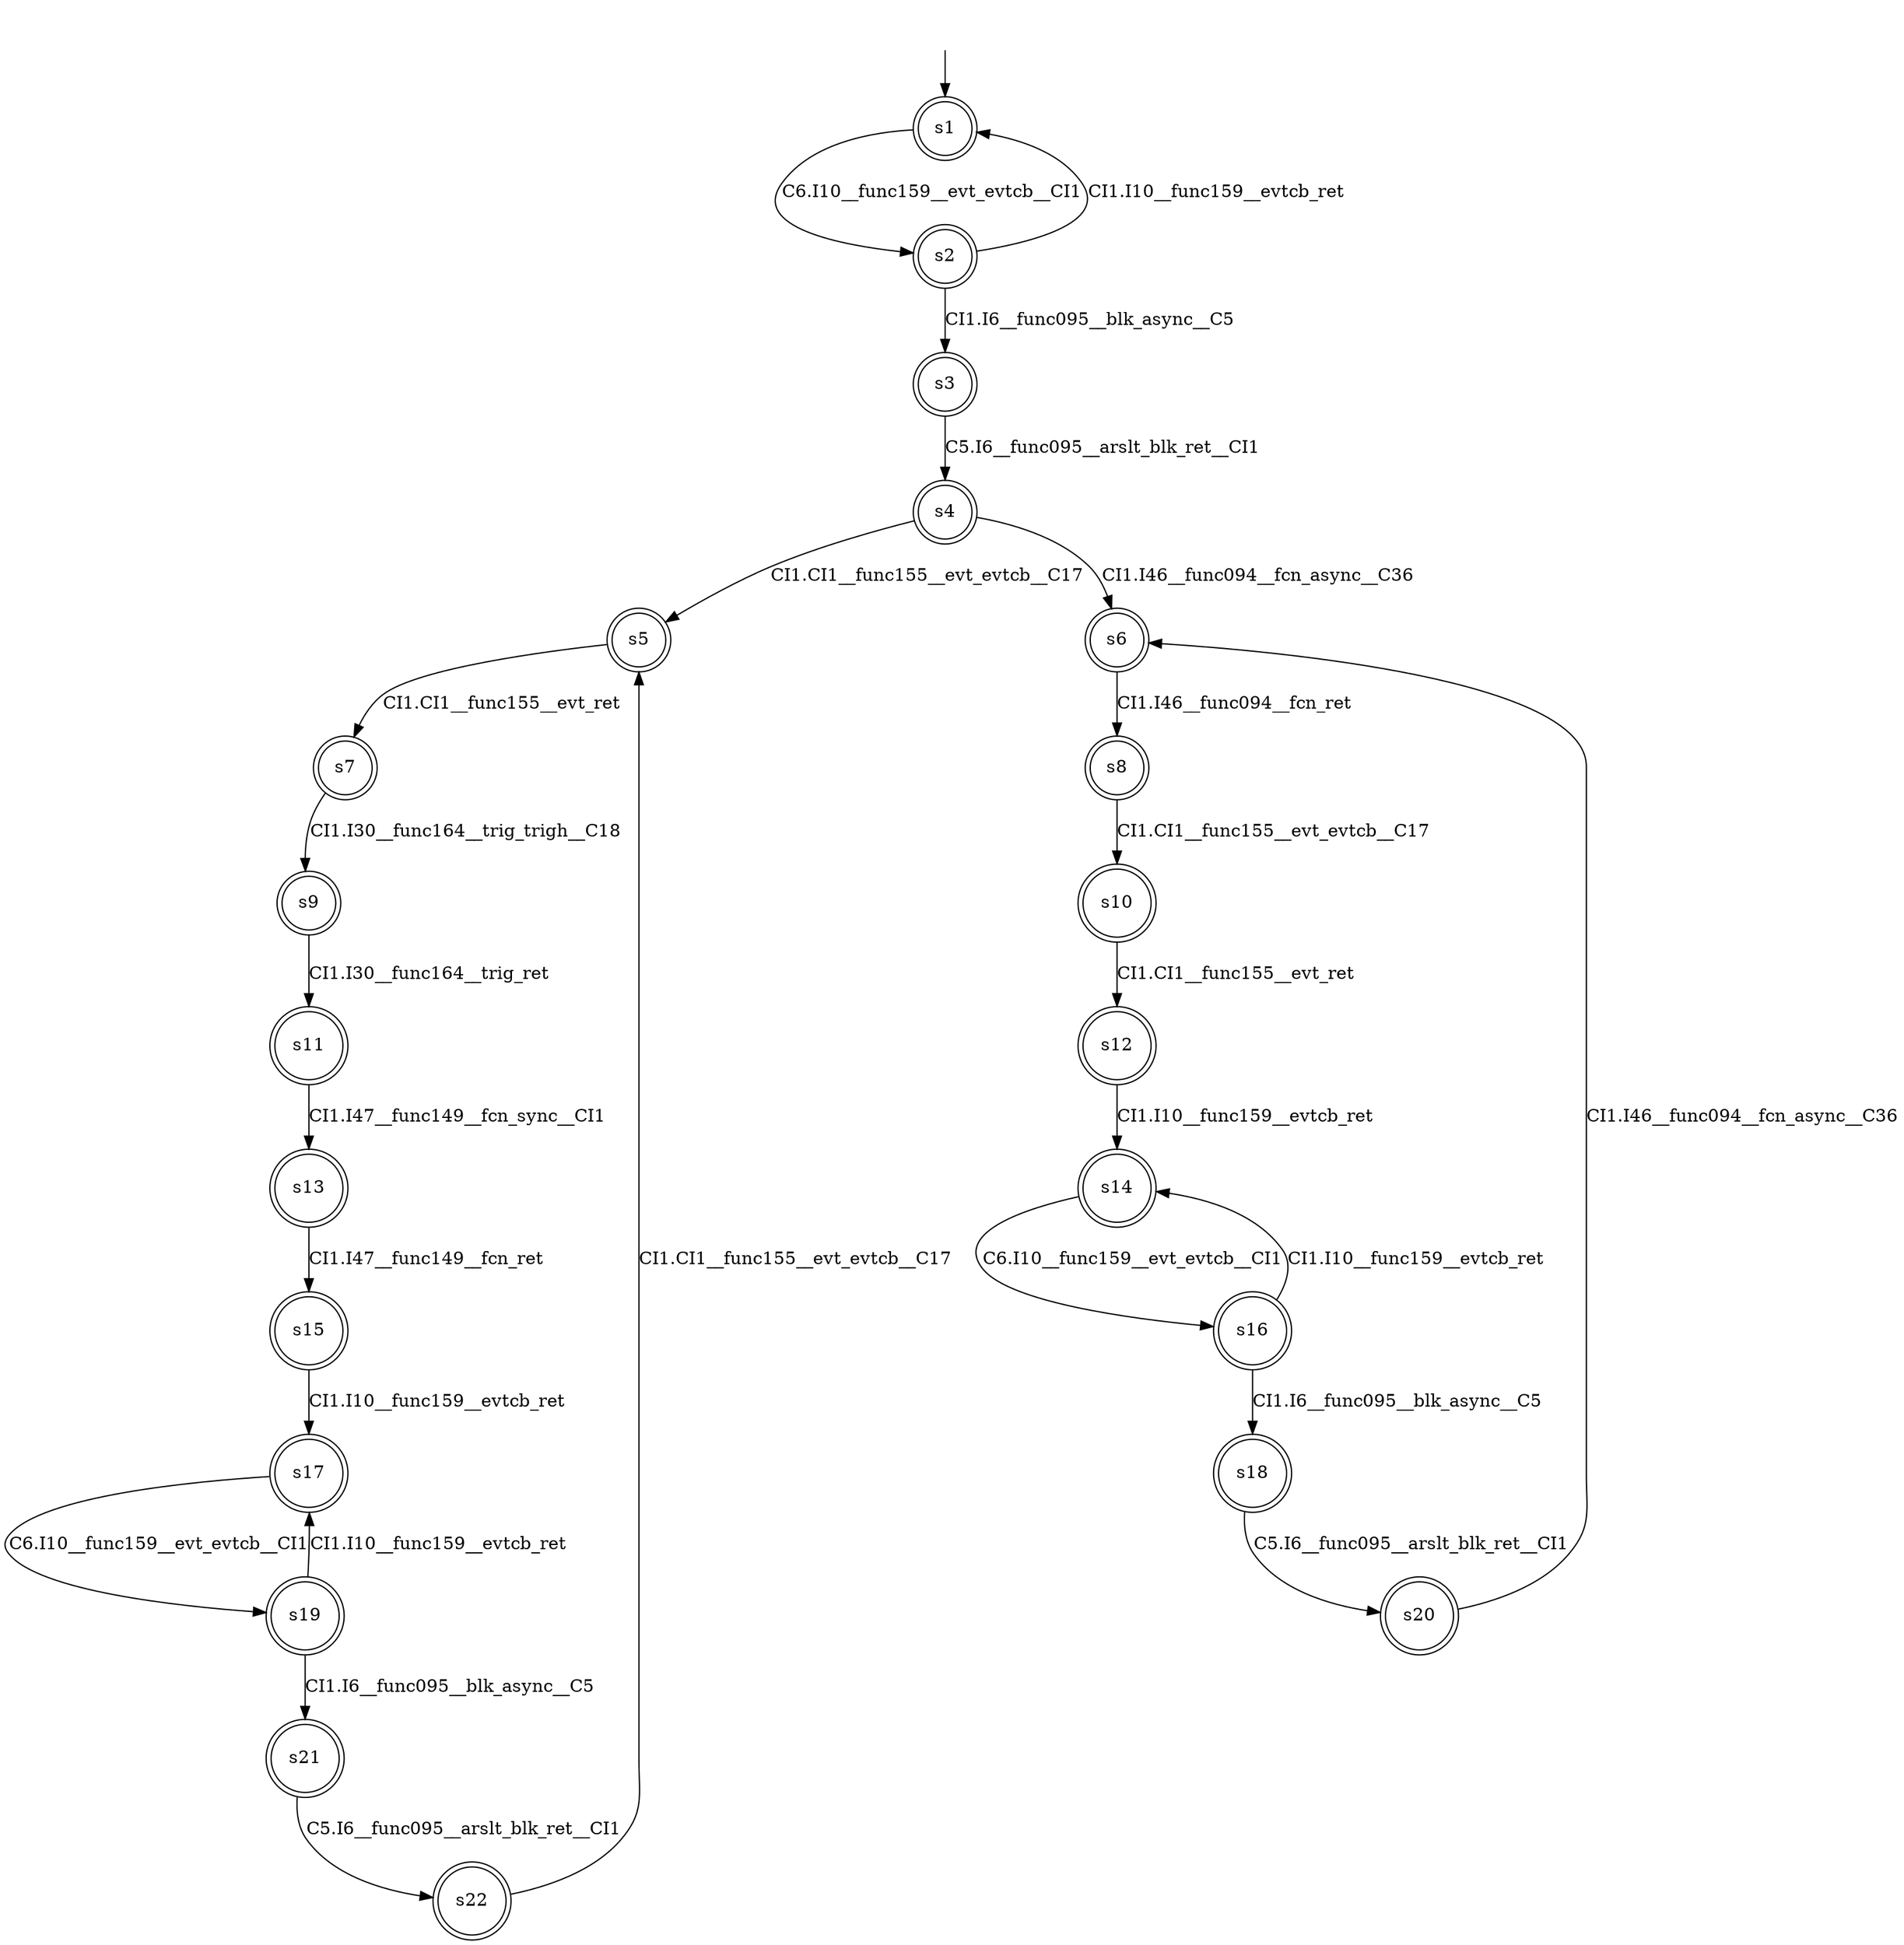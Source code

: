 digraph automaton {
	1 [label=<s1> shape="doublecircle"];
	2 [label=<s2> shape="doublecircle"];
	3 [label=<s3> shape="doublecircle"];
	4 [label=<s4> shape="doublecircle"];
	5 [label=<s5> shape="doublecircle"];
	6 [label=<s6> shape="doublecircle"];
	7 [label=<s7> shape="doublecircle"];
	8 [label=<s8> shape="doublecircle"];
	9 [label=<s9> shape="doublecircle"];
	10 [label=<s10> shape="doublecircle"];
	11 [label=<s11> shape="doublecircle"];
	12 [label=<s12> shape="doublecircle"];
	13 [label=<s13> shape="doublecircle"];
	14 [label=<s14> shape="doublecircle"];
	15 [label=<s15> shape="doublecircle"];
	16 [label=<s16> shape="doublecircle"];
	17 [label=<s17> shape="doublecircle"];
	18 [label=<s18> shape="doublecircle"];
	19 [label=<s19> shape="doublecircle"];
	20 [label=<s20> shape="doublecircle"];
	21 [label=<s21> shape="doublecircle"];
	22 [label=<s22> shape="doublecircle"];
	__init1 [label=<> shape="none"];
	__init1 -> 1;
	1 -> 2 [label=<C6.I10__func159__evt_evtcb__CI1> id="1-0-2"];
	2 -> 3 [label=<CI1.I6__func095__blk_async__C5> id="2-0-3"];
	2 -> 1 [label=<CI1.I10__func159__evtcb_ret> id="2-1-1"];
	3 -> 4 [label=<C5.I6__func095__arslt_blk_ret__CI1> id="3-0-4"];
	4 -> 5 [label=<CI1.CI1__func155__evt_evtcb__C17> id="4-0-5"];
	4 -> 6 [label=<CI1.I46__func094__fcn_async__C36> id="4-1-6"];
	5 -> 7 [label=<CI1.CI1__func155__evt_ret> id="5-0-7"];
	6 -> 8 [label=<CI1.I46__func094__fcn_ret> id="6-0-8"];
	7 -> 9 [label=<CI1.I30__func164__trig_trigh__C18> id="7-0-9"];
	8 -> 10 [label=<CI1.CI1__func155__evt_evtcb__C17> id="8-0-10"];
	9 -> 11 [label=<CI1.I30__func164__trig_ret> id="9-0-11"];
	10 -> 12 [label=<CI1.CI1__func155__evt_ret> id="10-0-12"];
	11 -> 13 [label=<CI1.I47__func149__fcn_sync__CI1> id="11-0-13"];
	12 -> 14 [label=<CI1.I10__func159__evtcb_ret> id="12-0-14"];
	13 -> 15 [label=<CI1.I47__func149__fcn_ret> id="13-0-15"];
	14 -> 16 [label=<C6.I10__func159__evt_evtcb__CI1> id="14-0-16"];
	15 -> 17 [label=<CI1.I10__func159__evtcb_ret> id="15-0-17"];
	16 -> 18 [label=<CI1.I6__func095__blk_async__C5> id="16-0-18"];
	16 -> 14 [label=<CI1.I10__func159__evtcb_ret> id="16-1-14"];
	17 -> 19 [label=<C6.I10__func159__evt_evtcb__CI1> id="17-0-19"];
	18 -> 20 [label=<C5.I6__func095__arslt_blk_ret__CI1> id="18-0-20"];
	19 -> 21 [label=<CI1.I6__func095__blk_async__C5> id="19-0-21"];
	19 -> 17 [label=<CI1.I10__func159__evtcb_ret> id="19-1-17"];
	20 -> 6 [label=<CI1.I46__func094__fcn_async__C36> id="20-0-6"];
	21 -> 22 [label=<C5.I6__func095__arslt_blk_ret__CI1> id="21-0-22"];
	22 -> 5 [label=<CI1.CI1__func155__evt_evtcb__C17> id="22-0-5"];
}
